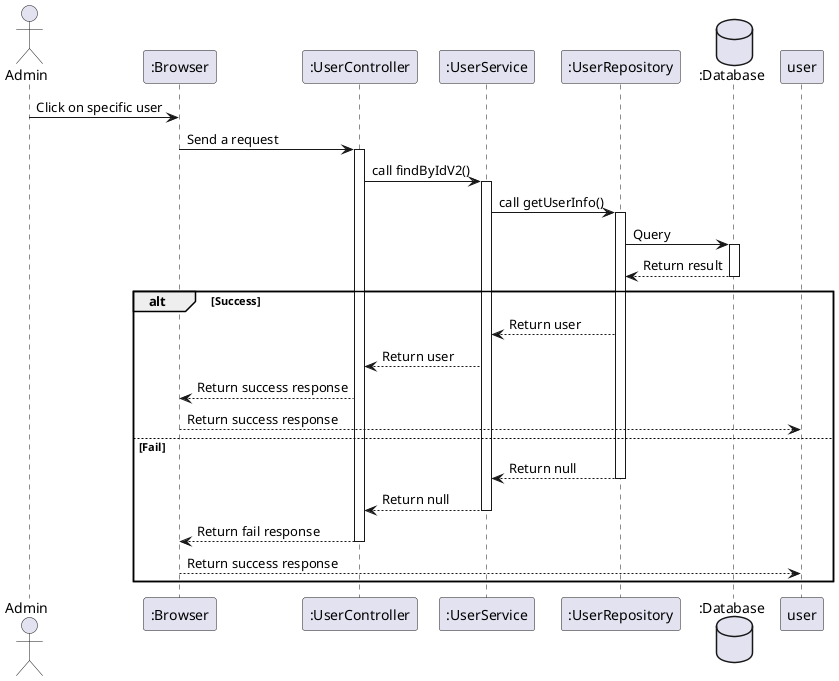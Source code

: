 @startuml

actor Admin as manager

participant ":Browser" as a
participant ":UserController" as b
participant ":UserService" as c
participant ":UserRepository" as d
database ":Database" as e

manager -> a: Click on specific user
a -> b++: Send a request
b -> c++: call findByIdV2()
c -> d++: call getUserInfo()
d -> e++: Query
e --> d--: Return result
alt Success
    d --> c: Return user
    c --> b:  Return user
    b --> a: Return success response
    a --> user: Return success response
else Fail 
    d --> c--: Return null
    c --> b--: Return null
    b --> a--: Return fail response
    a --> user--: Return success response
end 
@enduml
